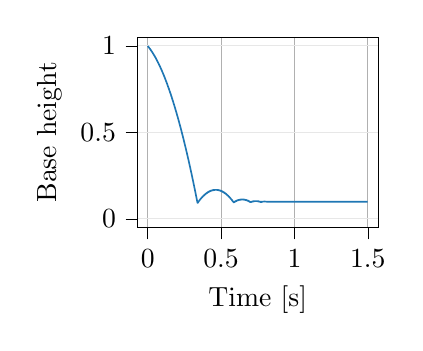 % This file was created with tikzplotlib v0.10.1.
\begin{tikzpicture}

\definecolor{darkgray176}{RGB}{176,176,176}
\definecolor{lightgray204}{RGB}{204,204,204}
\definecolor{steelblue31119180}{RGB}{31,119,180}

\begin{axis}[
height=4cm,
tick align=outside,
tick pos=left,
x grid style={darkgray176},
xlabel={Time [s]},
ylabel={Base height},
xmajorgrids,
xmin=-0.07, xmax=1.57,
xtick style={color=black},
y grid style={darkgray176!30},
ymajorgrids,
ymin=-0.05, ymax=1.05,
ytick style={color=black}
]
\addplot [semithick, steelblue31119180]
table {%
0 0.999
0.001 0.998
0.002 0.997
0.003 0.996
0.004 0.995
0.005 0.994
0.006 0.993
0.007 0.992
0.008 0.991
0.009 0.99
0.01 0.988
0.011 0.987
0.012 0.986
0.013 0.985
0.014 0.984
0.015 0.983
0.016 0.982
0.017 0.98
0.018 0.979
0.019 0.978
0.02 0.977
0.021 0.976
0.022 0.974
0.023 0.973
0.024 0.972
0.025 0.971
0.026 0.969
0.027 0.968
0.028 0.967
0.029 0.966
0.03 0.964
0.031 0.963
0.032 0.962
0.033 0.96
0.034 0.959
0.035 0.958
0.036 0.956
0.037 0.955
0.038 0.954
0.039 0.952
0.04 0.951
0.041 0.949
0.042 0.948
0.043 0.947
0.044 0.945
0.045 0.944
0.046 0.942
0.047 0.941
0.048 0.939
0.049 0.938
0.05 0.936
0.051 0.935
0.052 0.933
0.053 0.932
0.054 0.93
0.055 0.929
0.056 0.927
0.057 0.926
0.058 0.924
0.059 0.922
0.06 0.921
0.061 0.919
0.062 0.918
0.063 0.916
0.064 0.914
0.065 0.913
0.066 0.911
0.067 0.909
0.068 0.908
0.069 0.906
0.07 0.904
0.071 0.903
0.072 0.901
0.073 0.899
0.074 0.897
0.075 0.896
0.076 0.894
0.077 0.892
0.078 0.89
0.079 0.889
0.08 0.887
0.081 0.885
0.082 0.883
0.083 0.881
0.084 0.88
0.085 0.878
0.086 0.876
0.087 0.874
0.088 0.872
0.089 0.87
0.09 0.868
0.091 0.867
0.092 0.865
0.093 0.863
0.094 0.861
0.095 0.859
0.096 0.857
0.097 0.855
0.098 0.853
0.099 0.851
0.1 0.849
0.101 0.847
0.102 0.845
0.103 0.843
0.104 0.841
0.105 0.839
0.106 0.837
0.107 0.835
0.108 0.833
0.109 0.831
0.11 0.829
0.111 0.827
0.112 0.824
0.113 0.822
0.114 0.82
0.115 0.818
0.116 0.816
0.117 0.814
0.118 0.812
0.119 0.809
0.12 0.807
0.121 0.805
0.122 0.803
0.123 0.801
0.124 0.798
0.125 0.796
0.126 0.794
0.127 0.792
0.128 0.789
0.129 0.787
0.13 0.785
0.131 0.783
0.132 0.78
0.133 0.778
0.134 0.776
0.135 0.773
0.136 0.771
0.137 0.769
0.138 0.766
0.139 0.764
0.14 0.762
0.141 0.759
0.142 0.757
0.143 0.754
0.144 0.752
0.145 0.75
0.146 0.747
0.147 0.745
0.148 0.742
0.149 0.74
0.15 0.737
0.151 0.735
0.152 0.732
0.153 0.73
0.154 0.727
0.155 0.725
0.156 0.722
0.157 0.72
0.158 0.717
0.159 0.715
0.16 0.712
0.161 0.709
0.162 0.707
0.163 0.704
0.164 0.702
0.165 0.699
0.166 0.696
0.167 0.694
0.168 0.691
0.169 0.688
0.17 0.686
0.171 0.683
0.172 0.68
0.173 0.678
0.174 0.675
0.175 0.672
0.176 0.669
0.177 0.667
0.178 0.664
0.179 0.661
0.18 0.658
0.181 0.656
0.182 0.653
0.183 0.65
0.184 0.647
0.185 0.644
0.186 0.642
0.187 0.639
0.188 0.636
0.189 0.633
0.19 0.63
0.191 0.627
0.192 0.624
0.193 0.622
0.194 0.619
0.195 0.616
0.196 0.613
0.197 0.61
0.198 0.607
0.199 0.604
0.2 0.601
0.201 0.598
0.202 0.595
0.203 0.592
0.204 0.589
0.205 0.586
0.206 0.583
0.207 0.58
0.208 0.577
0.209 0.574
0.21 0.571
0.211 0.568
0.212 0.565
0.213 0.562
0.214 0.558
0.215 0.555
0.216 0.552
0.217 0.549
0.218 0.546
0.219 0.543
0.22 0.54
0.221 0.537
0.222 0.533
0.223 0.53
0.224 0.527
0.225 0.524
0.226 0.521
0.227 0.517
0.228 0.514
0.229 0.511
0.23 0.508
0.231 0.504
0.232 0.501
0.233 0.498
0.234 0.494
0.235 0.491
0.236 0.488
0.237 0.484
0.238 0.481
0.239 0.478
0.24 0.474
0.241 0.471
0.242 0.468
0.243 0.464
0.244 0.461
0.245 0.457
0.246 0.454
0.247 0.451
0.248 0.447
0.249 0.444
0.25 0.44
0.251 0.437
0.252 0.433
0.253 0.43
0.254 0.426
0.255 0.423
0.256 0.419
0.257 0.416
0.258 0.412
0.259 0.409
0.26 0.405
0.261 0.402
0.262 0.398
0.263 0.394
0.264 0.391
0.265 0.387
0.266 0.384
0.267 0.38
0.268 0.376
0.269 0.373
0.27 0.369
0.271 0.365
0.272 0.362
0.273 0.358
0.274 0.354
0.275 0.351
0.276 0.347
0.277 0.343
0.278 0.34
0.279 0.336
0.28 0.332
0.281 0.328
0.282 0.325
0.283 0.321
0.284 0.317
0.285 0.313
0.286 0.309
0.287 0.306
0.288 0.302
0.289 0.298
0.29 0.294
0.291 0.29
0.292 0.286
0.293 0.282
0.294 0.279
0.295 0.275
0.296 0.271
0.297 0.267
0.298 0.263
0.299 0.259
0.3 0.255
0.301 0.251
0.302 0.247
0.303 0.243
0.304 0.239
0.305 0.235
0.306 0.231
0.307 0.227
0.308 0.223
0.309 0.219
0.31 0.215
0.311 0.211
0.312 0.207
0.313 0.203
0.314 0.199
0.315 0.195
0.316 0.191
0.317 0.186
0.318 0.182
0.319 0.178
0.32 0.174
0.321 0.17
0.322 0.166
0.323 0.162
0.324 0.157
0.325 0.153
0.326 0.149
0.327 0.145
0.328 0.141
0.329 0.136
0.33 0.132
0.331 0.128
0.332 0.124
0.333 0.119
0.334 0.115
0.335 0.111
0.336 0.107
0.337 0.102
0.338 0.098
0.339 0.094
0.34 0.093
0.341 0.093
0.342 0.095
0.343 0.096
0.344 0.097
0.345 0.099
0.346 0.1
0.347 0.101
0.348 0.102
0.349 0.103
0.35 0.104
0.351 0.105
0.352 0.106
0.353 0.108
0.354 0.109
0.355 0.11
0.356 0.111
0.357 0.112
0.358 0.113
0.359 0.114
0.36 0.115
0.361 0.116
0.362 0.117
0.363 0.118
0.364 0.119
0.365 0.12
0.366 0.121
0.367 0.122
0.368 0.123
0.369 0.124
0.37 0.125
0.371 0.126
0.372 0.126
0.373 0.127
0.374 0.128
0.375 0.129
0.376 0.13
0.377 0.131
0.378 0.132
0.379 0.133
0.38 0.133
0.381 0.134
0.382 0.135
0.383 0.136
0.384 0.137
0.385 0.137
0.386 0.138
0.387 0.139
0.388 0.14
0.389 0.14
0.39 0.141
0.391 0.142
0.392 0.143
0.393 0.143
0.394 0.144
0.395 0.145
0.396 0.145
0.397 0.146
0.398 0.147
0.399 0.147
0.4 0.148
0.401 0.149
0.402 0.149
0.403 0.15
0.404 0.15
0.405 0.151
0.406 0.151
0.407 0.152
0.408 0.153
0.409 0.153
0.41 0.154
0.411 0.154
0.412 0.155
0.413 0.155
0.414 0.156
0.415 0.156
0.416 0.157
0.417 0.157
0.418 0.158
0.419 0.158
0.42 0.158
0.421 0.159
0.422 0.159
0.423 0.16
0.424 0.16
0.425 0.161
0.426 0.161
0.427 0.161
0.428 0.162
0.429 0.162
0.43 0.162
0.431 0.163
0.432 0.163
0.433 0.163
0.434 0.164
0.435 0.164
0.436 0.164
0.437 0.164
0.438 0.165
0.439 0.165
0.44 0.165
0.441 0.165
0.442 0.166
0.443 0.166
0.444 0.166
0.445 0.166
0.446 0.166
0.447 0.167
0.448 0.167
0.449 0.167
0.45 0.167
0.451 0.167
0.452 0.167
0.453 0.167
0.454 0.167
0.455 0.168
0.456 0.168
0.457 0.168
0.458 0.168
0.459 0.168
0.46 0.168
0.461 0.168
0.462 0.168
0.463 0.168
0.464 0.168
0.465 0.168
0.466 0.168
0.467 0.168
0.468 0.168
0.469 0.168
0.47 0.168
0.471 0.168
0.472 0.168
0.473 0.168
0.474 0.167
0.475 0.167
0.476 0.167
0.477 0.167
0.478 0.167
0.479 0.167
0.48 0.167
0.481 0.167
0.482 0.166
0.483 0.166
0.484 0.166
0.485 0.166
0.486 0.166
0.487 0.165
0.488 0.165
0.489 0.165
0.49 0.165
0.491 0.164
0.492 0.164
0.493 0.164
0.494 0.164
0.495 0.163
0.496 0.163
0.497 0.163
0.498 0.162
0.499 0.162
0.5 0.162
0.501 0.161
0.502 0.161
0.503 0.161
0.504 0.16
0.505 0.16
0.506 0.159
0.507 0.159
0.508 0.159
0.509 0.158
0.51 0.158
0.511 0.157
0.512 0.157
0.513 0.156
0.514 0.156
0.515 0.155
0.516 0.155
0.517 0.154
0.518 0.154
0.519 0.153
0.52 0.153
0.521 0.152
0.522 0.152
0.523 0.151
0.524 0.15
0.525 0.15
0.526 0.149
0.527 0.149
0.528 0.148
0.529 0.147
0.53 0.147
0.531 0.146
0.532 0.145
0.533 0.145
0.534 0.144
0.535 0.143
0.536 0.143
0.537 0.142
0.538 0.141
0.539 0.14
0.54 0.14
0.541 0.139
0.542 0.138
0.543 0.137
0.544 0.137
0.545 0.136
0.546 0.135
0.547 0.134
0.548 0.133
0.549 0.133
0.55 0.132
0.551 0.131
0.552 0.13
0.553 0.129
0.554 0.128
0.555 0.127
0.556 0.127
0.557 0.126
0.558 0.125
0.559 0.124
0.56 0.123
0.561 0.122
0.562 0.121
0.563 0.12
0.564 0.119
0.565 0.118
0.566 0.117
0.567 0.116
0.568 0.115
0.569 0.114
0.57 0.113
0.571 0.112
0.572 0.111
0.573 0.11
0.574 0.109
0.575 0.108
0.576 0.107
0.577 0.105
0.578 0.104
0.579 0.103
0.58 0.102
0.581 0.101
0.582 0.1
0.583 0.099
0.584 0.098
0.585 0.097
0.586 0.096
0.587 0.096
0.588 0.097
0.589 0.097
0.59 0.097
0.591 0.098
0.592 0.099
0.593 0.099
0.594 0.1
0.595 0.1
0.596 0.101
0.597 0.101
0.598 0.101
0.599 0.102
0.6 0.102
0.601 0.103
0.602 0.103
0.603 0.104
0.604 0.104
0.605 0.104
0.606 0.105
0.607 0.105
0.608 0.106
0.609 0.106
0.61 0.106
0.611 0.107
0.612 0.107
0.613 0.107
0.614 0.108
0.615 0.108
0.616 0.108
0.617 0.108
0.618 0.109
0.619 0.109
0.62 0.109
0.621 0.109
0.622 0.11
0.623 0.11
0.624 0.11
0.625 0.11
0.626 0.11
0.627 0.111
0.628 0.111
0.629 0.111
0.63 0.111
0.631 0.111
0.632 0.111
0.633 0.111
0.634 0.112
0.635 0.112
0.636 0.112
0.637 0.112
0.638 0.112
0.639 0.112
0.64 0.112
0.641 0.112
0.642 0.112
0.643 0.112
0.644 0.112
0.645 0.112
0.646 0.112
0.647 0.112
0.648 0.112
0.649 0.112
0.65 0.112
0.651 0.112
0.652 0.112
0.653 0.112
0.654 0.112
0.655 0.112
0.656 0.112
0.657 0.111
0.658 0.111
0.659 0.111
0.66 0.111
0.661 0.111
0.662 0.111
0.663 0.111
0.664 0.11
0.665 0.11
0.666 0.11
0.667 0.11
0.668 0.109
0.669 0.109
0.67 0.109
0.671 0.109
0.672 0.108
0.673 0.108
0.674 0.108
0.675 0.108
0.676 0.107
0.677 0.107
0.678 0.107
0.679 0.106
0.68 0.106
0.681 0.106
0.682 0.105
0.683 0.105
0.684 0.105
0.685 0.104
0.686 0.104
0.687 0.103
0.688 0.103
0.689 0.103
0.69 0.102
0.691 0.102
0.692 0.101
0.693 0.101
0.694 0.1
0.695 0.1
0.696 0.099
0.697 0.099
0.698 0.098
0.699 0.098
0.7 0.098
0.701 0.098
0.702 0.098
0.703 0.098
0.704 0.098
0.705 0.098
0.706 0.098
0.707 0.099
0.708 0.099
0.709 0.099
0.71 0.099
0.711 0.1
0.712 0.1
0.713 0.1
0.714 0.1
0.715 0.101
0.716 0.101
0.717 0.101
0.718 0.101
0.719 0.101
0.72 0.102
0.721 0.102
0.722 0.102
0.723 0.102
0.724 0.102
0.725 0.102
0.726 0.102
0.727 0.103
0.728 0.103
0.729 0.103
0.73 0.103
0.731 0.103
0.732 0.103
0.733 0.103
0.734 0.103
0.735 0.103
0.736 0.103
0.737 0.103
0.738 0.103
0.739 0.103
0.74 0.103
0.741 0.103
0.742 0.103
0.743 0.103
0.744 0.103
0.745 0.103
0.746 0.103
0.747 0.103
0.748 0.102
0.749 0.102
0.75 0.102
0.751 0.102
0.752 0.102
0.753 0.102
0.754 0.102
0.755 0.101
0.756 0.101
0.757 0.101
0.758 0.101
0.759 0.101
0.76 0.1
0.761 0.1
0.762 0.1
0.763 0.1
0.764 0.1
0.765 0.099
0.766 0.099
0.767 0.099
0.768 0.099
0.769 0.098
0.77 0.098
0.771 0.098
0.772 0.098
0.773 0.098
0.774 0.098
0.775 0.098
0.776 0.099
0.777 0.099
0.778 0.099
0.779 0.099
0.78 0.099
0.781 0.099
0.782 0.099
0.783 0.1
0.784 0.1
0.785 0.1
0.786 0.1
0.787 0.1
0.788 0.1
0.789 0.1
0.79 0.1
0.791 0.1
0.792 0.1
0.793 0.1
0.794 0.101
0.795 0.101
0.796 0.101
0.797 0.101
0.798 0.101
0.799 0.101
0.8 0.1
0.801 0.1
0.802 0.1
0.803 0.1
0.804 0.1
0.805 0.1
0.806 0.1
0.807 0.1
0.808 0.1
0.809 0.1
0.81 0.1
0.811 0.1
0.812 0.099
0.813 0.099
0.814 0.099
0.815 0.099
0.816 0.099
0.817 0.099
0.818 0.099
0.819 0.099
0.82 0.099
0.821 0.099
0.822 0.099
0.823 0.099
0.824 0.099
0.825 0.099
0.826 0.099
0.827 0.099
0.828 0.099
0.829 0.099
0.83 0.099
0.831 0.099
0.832 0.099
0.833 0.099
0.834 0.099
0.835 0.099
0.836 0.099
0.837 0.099
0.838 0.1
0.839 0.1
0.84 0.1
0.841 0.1
0.842 0.1
0.843 0.1
0.844 0.1
0.845 0.1
0.846 0.099
0.847 0.099
0.848 0.099
0.849 0.099
0.85 0.099
0.851 0.099
0.852 0.099
0.853 0.099
0.854 0.099
0.855 0.099
0.856 0.099
0.857 0.099
0.858 0.099
0.859 0.099
0.86 0.099
0.861 0.099
0.862 0.099
0.863 0.099
0.864 0.099
0.865 0.099
0.866 0.099
0.867 0.099
0.868 0.099
0.869 0.099
0.87 0.099
0.871 0.099
0.872 0.099
0.873 0.099
0.874 0.099
0.875 0.099
0.876 0.099
0.877 0.099
0.878 0.099
0.879 0.099
0.88 0.099
0.881 0.099
0.882 0.099
0.883 0.099
0.884 0.099
0.885 0.099
0.886 0.099
0.887 0.099
0.888 0.099
0.889 0.099
0.89 0.099
0.891 0.099
0.892 0.099
0.893 0.099
0.894 0.099
0.895 0.099
0.896 0.099
0.897 0.099
0.898 0.099
0.899 0.099
0.9 0.099
0.901 0.099
0.902 0.099
0.903 0.099
0.904 0.099
0.905 0.099
0.906 0.099
0.907 0.099
0.908 0.099
0.909 0.099
0.91 0.099
0.911 0.099
0.912 0.099
0.913 0.099
0.914 0.099
0.915 0.099
0.916 0.099
0.917 0.099
0.918 0.099
0.919 0.099
0.92 0.099
0.921 0.099
0.922 0.099
0.923 0.099
0.924 0.099
0.925 0.099
0.926 0.099
0.927 0.099
0.928 0.099
0.929 0.099
0.93 0.099
0.931 0.099
0.932 0.099
0.933 0.099
0.934 0.099
0.935 0.099
0.936 0.099
0.937 0.099
0.938 0.099
0.939 0.099
0.94 0.099
0.941 0.099
0.942 0.099
0.943 0.099
0.944 0.099
0.945 0.099
0.946 0.099
0.947 0.099
0.948 0.099
0.949 0.099
0.95 0.099
0.951 0.099
0.952 0.099
0.953 0.099
0.954 0.099
0.955 0.099
0.956 0.099
0.957 0.099
0.958 0.099
0.959 0.099
0.96 0.099
0.961 0.099
0.962 0.099
0.963 0.099
0.964 0.099
0.965 0.099
0.966 0.099
0.967 0.099
0.968 0.099
0.969 0.099
0.97 0.099
0.971 0.099
0.972 0.099
0.973 0.099
0.974 0.099
0.975 0.099
0.976 0.099
0.977 0.099
0.978 0.099
0.979 0.099
0.98 0.099
0.981 0.099
0.982 0.099
0.983 0.099
0.984 0.099
0.985 0.099
0.986 0.099
0.987 0.099
0.988 0.099
0.989 0.099
0.99 0.099
0.991 0.099
0.992 0.099
0.993 0.099
0.994 0.099
0.995 0.099
0.996 0.099
0.997 0.099
0.998 0.099
0.999 0.099
1 0.099
1.001 0.099
1.002 0.099
1.003 0.099
1.004 0.099
1.005 0.099
1.006 0.099
1.007 0.099
1.008 0.099
1.009 0.099
1.01 0.099
1.011 0.099
1.012 0.099
1.013 0.099
1.014 0.099
1.015 0.099
1.016 0.099
1.017 0.099
1.018 0.099
1.019 0.099
1.02 0.099
1.021 0.099
1.022 0.099
1.023 0.099
1.024 0.099
1.025 0.099
1.026 0.099
1.027 0.099
1.028 0.099
1.029 0.099
1.03 0.099
1.031 0.099
1.032 0.099
1.033 0.099
1.034 0.099
1.035 0.099
1.036 0.099
1.037 0.099
1.038 0.099
1.039 0.099
1.04 0.099
1.041 0.099
1.042 0.099
1.043 0.099
1.044 0.099
1.045 0.099
1.046 0.099
1.047 0.099
1.048 0.099
1.049 0.099
1.05 0.099
1.051 0.099
1.052 0.099
1.053 0.099
1.054 0.099
1.055 0.099
1.056 0.099
1.057 0.099
1.058 0.099
1.059 0.099
1.06 0.099
1.061 0.099
1.062 0.099
1.063 0.099
1.064 0.099
1.065 0.099
1.066 0.099
1.067 0.099
1.068 0.099
1.069 0.099
1.07 0.099
1.071 0.099
1.072 0.099
1.073 0.099
1.074 0.099
1.075 0.099
1.076 0.099
1.077 0.099
1.078 0.099
1.079 0.099
1.08 0.099
1.081 0.099
1.082 0.099
1.083 0.099
1.084 0.099
1.085 0.099
1.086 0.099
1.087 0.099
1.088 0.099
1.089 0.099
1.09 0.099
1.091 0.099
1.092 0.099
1.093 0.099
1.094 0.099
1.095 0.099
1.096 0.099
1.097 0.099
1.098 0.099
1.099 0.099
1.1 0.099
1.101 0.099
1.102 0.099
1.103 0.099
1.104 0.099
1.105 0.099
1.106 0.099
1.107 0.099
1.108 0.099
1.109 0.099
1.11 0.099
1.111 0.099
1.112 0.099
1.113 0.099
1.114 0.099
1.115 0.099
1.116 0.099
1.117 0.099
1.118 0.099
1.119 0.099
1.12 0.099
1.121 0.099
1.122 0.099
1.123 0.099
1.124 0.099
1.125 0.099
1.126 0.099
1.127 0.099
1.128 0.099
1.129 0.099
1.13 0.099
1.131 0.099
1.132 0.099
1.133 0.099
1.134 0.099
1.135 0.099
1.136 0.099
1.137 0.099
1.138 0.099
1.139 0.099
1.14 0.099
1.141 0.099
1.142 0.099
1.143 0.099
1.144 0.099
1.145 0.099
1.146 0.099
1.147 0.099
1.148 0.099
1.149 0.099
1.15 0.099
1.151 0.099
1.152 0.099
1.153 0.099
1.154 0.099
1.155 0.099
1.156 0.099
1.157 0.099
1.158 0.099
1.159 0.099
1.16 0.099
1.161 0.099
1.162 0.099
1.163 0.099
1.164 0.099
1.165 0.099
1.166 0.099
1.167 0.099
1.168 0.099
1.169 0.099
1.17 0.099
1.171 0.099
1.172 0.099
1.173 0.099
1.174 0.099
1.175 0.099
1.176 0.099
1.177 0.099
1.178 0.099
1.179 0.099
1.18 0.099
1.181 0.099
1.182 0.099
1.183 0.099
1.184 0.099
1.185 0.099
1.186 0.099
1.187 0.099
1.188 0.099
1.189 0.099
1.19 0.099
1.191 0.099
1.192 0.099
1.193 0.099
1.194 0.099
1.195 0.099
1.196 0.099
1.197 0.099
1.198 0.099
1.199 0.099
1.2 0.099
1.201 0.099
1.202 0.099
1.203 0.099
1.204 0.099
1.205 0.099
1.206 0.099
1.207 0.099
1.208 0.099
1.209 0.099
1.21 0.099
1.211 0.099
1.212 0.099
1.213 0.099
1.214 0.099
1.215 0.099
1.216 0.099
1.217 0.099
1.218 0.099
1.219 0.099
1.22 0.099
1.221 0.099
1.222 0.099
1.223 0.099
1.224 0.099
1.225 0.099
1.226 0.099
1.227 0.099
1.228 0.099
1.229 0.099
1.23 0.099
1.231 0.099
1.232 0.099
1.233 0.099
1.234 0.099
1.235 0.099
1.236 0.099
1.237 0.099
1.238 0.099
1.239 0.099
1.24 0.099
1.241 0.099
1.242 0.099
1.243 0.099
1.244 0.099
1.245 0.099
1.246 0.099
1.247 0.099
1.248 0.099
1.249 0.099
1.25 0.099
1.251 0.099
1.252 0.099
1.253 0.099
1.254 0.099
1.255 0.099
1.256 0.099
1.257 0.099
1.258 0.099
1.259 0.099
1.26 0.099
1.261 0.099
1.262 0.099
1.263 0.099
1.264 0.099
1.265 0.099
1.266 0.099
1.267 0.099
1.268 0.099
1.269 0.099
1.27 0.099
1.271 0.099
1.272 0.099
1.273 0.099
1.274 0.099
1.275 0.099
1.276 0.099
1.277 0.099
1.278 0.099
1.279 0.099
1.28 0.099
1.281 0.099
1.282 0.099
1.283 0.099
1.284 0.099
1.285 0.099
1.286 0.099
1.287 0.099
1.288 0.099
1.289 0.099
1.29 0.099
1.291 0.099
1.292 0.099
1.293 0.099
1.294 0.099
1.295 0.099
1.296 0.099
1.297 0.099
1.298 0.099
1.299 0.099
1.3 0.099
1.301 0.099
1.302 0.099
1.303 0.099
1.304 0.099
1.305 0.099
1.306 0.099
1.307 0.099
1.308 0.099
1.309 0.099
1.31 0.099
1.311 0.099
1.312 0.099
1.313 0.099
1.314 0.099
1.315 0.099
1.316 0.099
1.317 0.099
1.318 0.099
1.319 0.099
1.32 0.099
1.321 0.099
1.322 0.099
1.323 0.099
1.324 0.099
1.325 0.099
1.326 0.099
1.327 0.099
1.328 0.099
1.329 0.099
1.33 0.099
1.331 0.099
1.332 0.099
1.333 0.099
1.334 0.099
1.335 0.099
1.336 0.099
1.337 0.099
1.338 0.099
1.339 0.099
1.34 0.099
1.341 0.099
1.342 0.099
1.343 0.099
1.344 0.099
1.345 0.099
1.346 0.099
1.347 0.099
1.348 0.099
1.349 0.099
1.35 0.099
1.351 0.099
1.352 0.099
1.353 0.099
1.354 0.099
1.355 0.099
1.356 0.099
1.357 0.099
1.358 0.099
1.359 0.099
1.36 0.099
1.361 0.099
1.362 0.099
1.363 0.099
1.364 0.099
1.365 0.099
1.366 0.099
1.367 0.099
1.368 0.099
1.369 0.099
1.37 0.099
1.371 0.099
1.372 0.099
1.373 0.099
1.374 0.099
1.375 0.099
1.376 0.099
1.377 0.099
1.378 0.099
1.379 0.099
1.38 0.099
1.381 0.099
1.382 0.099
1.383 0.099
1.384 0.099
1.385 0.099
1.386 0.099
1.387 0.099
1.388 0.099
1.389 0.099
1.39 0.099
1.391 0.099
1.392 0.099
1.393 0.099
1.394 0.099
1.395 0.099
1.396 0.099
1.397 0.099
1.398 0.099
1.399 0.099
1.4 0.099
1.401 0.099
1.402 0.099
1.403 0.099
1.404 0.099
1.405 0.099
1.406 0.099
1.407 0.099
1.408 0.099
1.409 0.099
1.41 0.099
1.411 0.099
1.412 0.099
1.413 0.099
1.414 0.099
1.415 0.099
1.416 0.099
1.417 0.099
1.418 0.099
1.419 0.099
1.42 0.099
1.421 0.099
1.422 0.099
1.423 0.099
1.424 0.099
1.425 0.099
1.426 0.099
1.427 0.099
1.428 0.099
1.429 0.099
1.43 0.099
1.431 0.099
1.432 0.099
1.433 0.099
1.434 0.099
1.435 0.099
1.436 0.099
1.437 0.099
1.438 0.099
1.439 0.099
1.44 0.099
1.441 0.099
1.442 0.099
1.443 0.099
1.444 0.099
1.445 0.099
1.446 0.099
1.447 0.099
1.448 0.099
1.449 0.099
1.45 0.099
1.451 0.099
1.452 0.099
1.453 0.099
1.454 0.099
1.455 0.099
1.456 0.099
1.457 0.099
1.458 0.099
1.459 0.099
1.46 0.099
1.461 0.099
1.462 0.099
1.463 0.099
1.464 0.099
1.465 0.099
1.466 0.099
1.467 0.099
1.468 0.099
1.469 0.099
1.47 0.099
1.471 0.099
1.472 0.099
1.473 0.099
1.474 0.099
1.475 0.099
1.476 0.099
1.477 0.099
1.478 0.099
1.479 0.099
1.48 0.099
1.481 0.099
1.482 0.099
1.483 0.099
1.484 0.099
1.485 0.099
1.486 0.099
1.487 0.099
1.488 0.099
1.489 0.099
1.49 0.099
1.491 0.099
1.492 0.099
1.493 0.099
1.494 0.099
1.495 0.099
1.496 0.099
1.497 0.099
1.498 0.099
1.499 0.099
};
\end{axis}

\end{tikzpicture}
